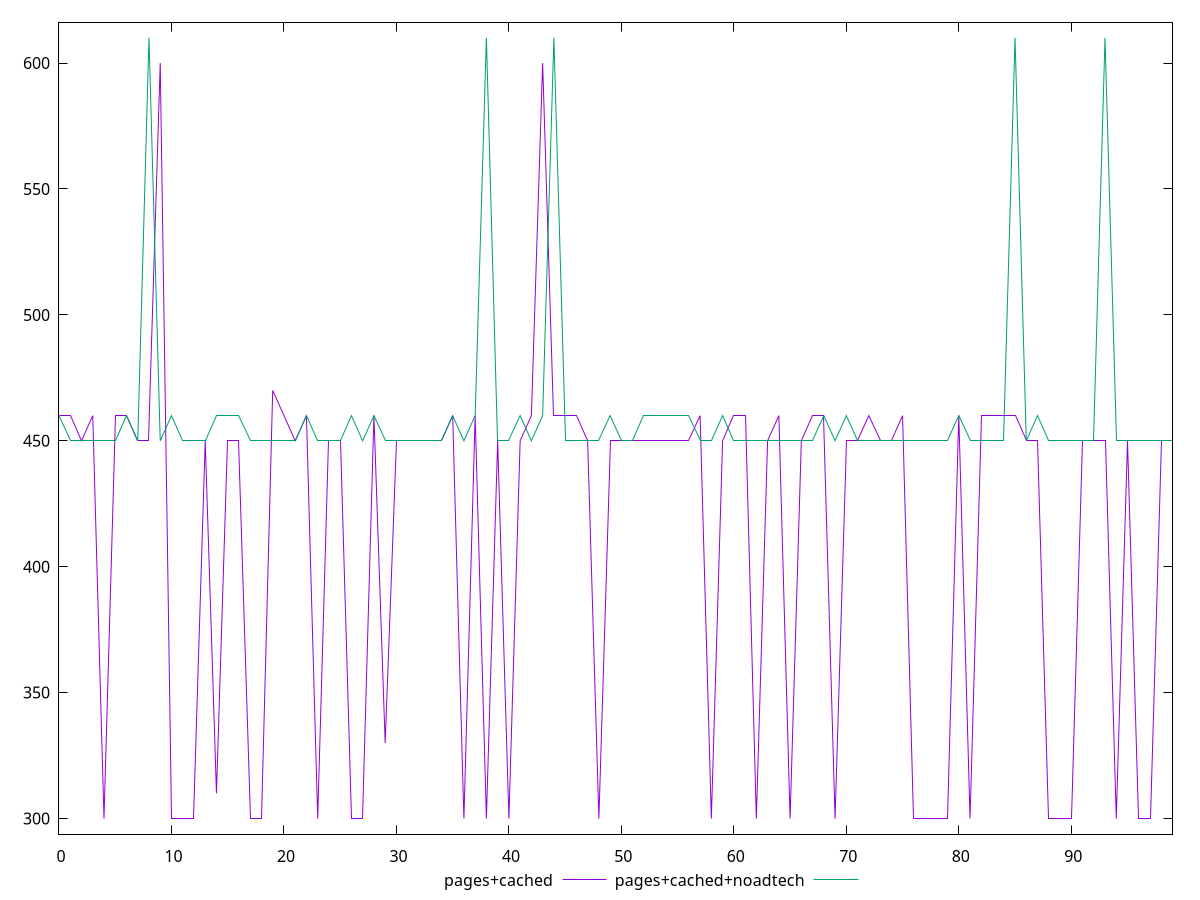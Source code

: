 reset

$pagesCached <<EOF
0 460
1 460
2 450
3 460
4 300
5 460
6 460
7 450
8 450
9 600
10 300
11 300
12 300
13 450
14 310
15 450
16 450
17 300
18 300
19 470
20 460
21 450
22 460
23 300
24 450
25 450
26 300
27 300
28 460
29 330
30 450
31 450
32 450
33 450
34 450
35 460
36 300
37 460
38 300
39 450
40 300
41 450
42 460
43 600
44 460
45 460
46 460
47 450
48 300
49 450
50 450
51 450
52 450
53 450
54 450
55 450
56 450
57 460
58 300
59 450
60 460
61 460
62 300
63 450
64 460
65 300
66 450
67 460
68 460
69 300
70 450
71 450
72 460
73 450
74 450
75 460
76 300
77 300
78 300
79 300
80 460
81 300
82 460
83 460
84 460
85 460
86 450
87 450
88 300
89 300
90 300
91 450
92 450
93 450
94 300
95 450
96 300
97 300
98 450
99 450
EOF

$pagesCachedNoadtech <<EOF
0 460
1 450
2 450
3 450
4 450
5 450
6 460
7 450
8 610
9 450
10 460
11 450
12 450
13 450
14 460
15 460
16 460
17 450
18 450
19 450
20 450
21 450
22 460
23 450
24 450
25 450
26 460
27 450
28 460
29 450
30 450
31 450
32 450
33 450
34 450
35 460
36 450
37 460
38 610
39 450
40 450
41 460
42 450
43 460
44 610
45 450
46 450
47 450
48 450
49 460
50 450
51 450
52 460
53 460
54 460
55 460
56 460
57 450
58 450
59 460
60 450
61 450
62 450
63 450
64 450
65 450
66 450
67 450
68 460
69 450
70 460
71 450
72 450
73 450
74 450
75 450
76 450
77 450
78 450
79 450
80 460
81 450
82 450
83 450
84 450
85 610
86 450
87 460
88 450
89 450
90 450
91 450
92 450
93 610
94 450
95 450
96 450
97 450
98 450
99 450
EOF

set key outside below
set xrange [0:99]
set yrange [293.8:616.2]
set trange [293.8:616.2]
set terminal svg size 640, 520 enhanced background rgb 'white'
set output "report_00023_2021-02-20T12:14:57.249Z/uses-webp-images/comparison/line/1_vs_2.svg"

plot $pagesCached title "pages+cached" with line, \
     $pagesCachedNoadtech title "pages+cached+noadtech" with line

reset
